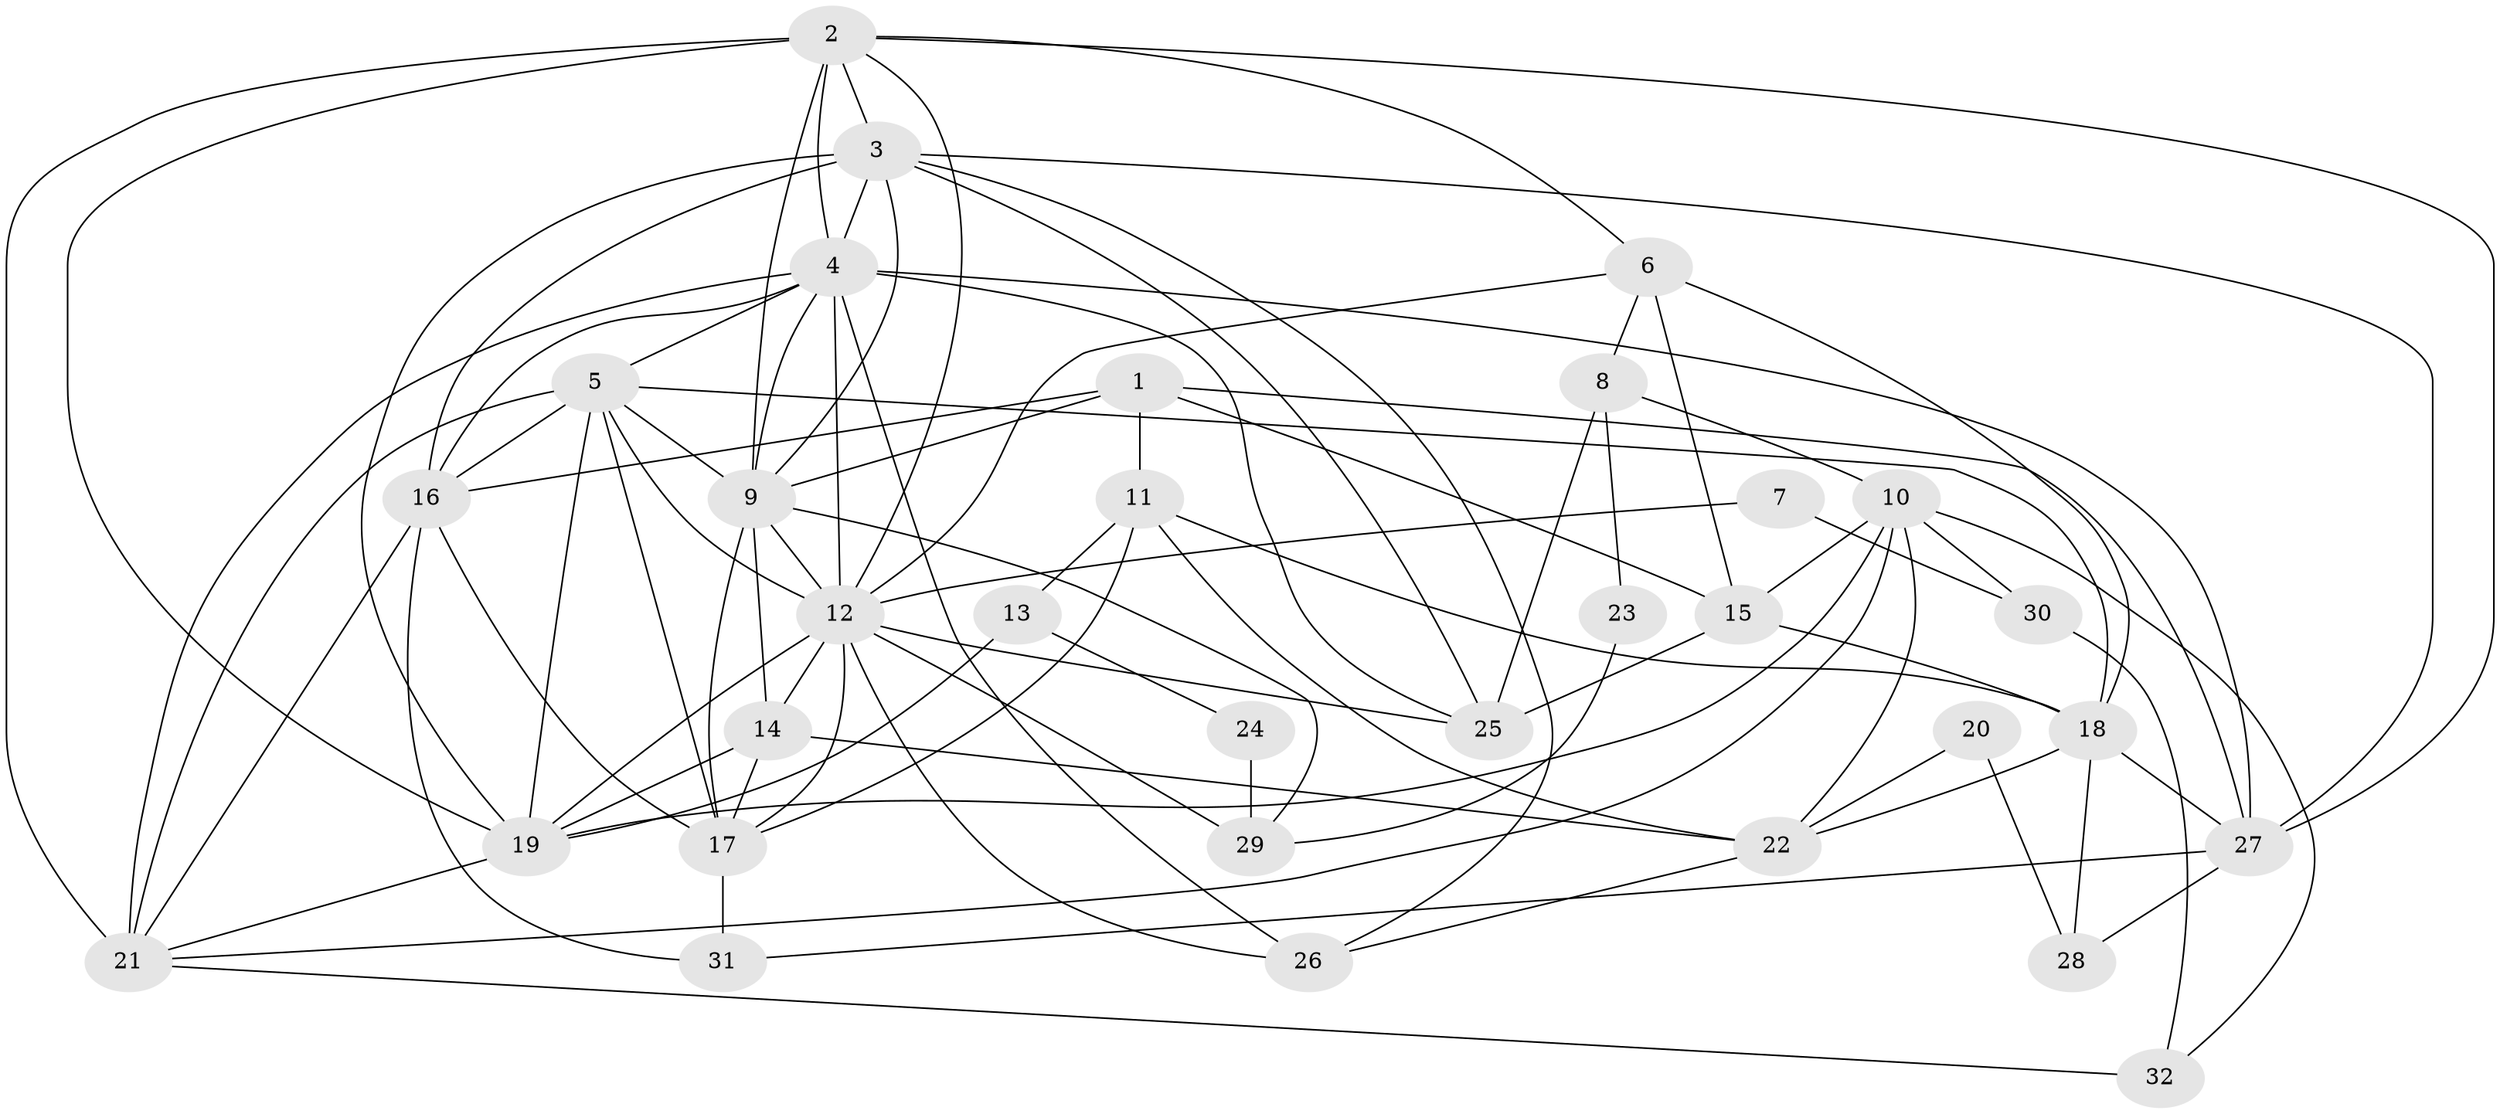 // original degree distribution, {3: 0.358974358974359, 5: 0.16666666666666666, 6: 0.0641025641025641, 2: 0.10256410256410256, 7: 0.038461538461538464, 4: 0.23076923076923078, 8: 0.038461538461538464}
// Generated by graph-tools (version 1.1) at 2025/50/03/04/25 22:50:57]
// undirected, 32 vertices, 88 edges
graph export_dot {
  node [color=gray90,style=filled];
  1;
  2;
  3;
  4;
  5;
  6;
  7;
  8;
  9;
  10;
  11;
  12;
  13;
  14;
  15;
  16;
  17;
  18;
  19;
  20;
  21;
  22;
  23;
  24;
  25;
  26;
  27;
  28;
  29;
  30;
  31;
  32;
  1 -- 9 [weight=1.0];
  1 -- 11 [weight=1.0];
  1 -- 15 [weight=1.0];
  1 -- 16 [weight=1.0];
  1 -- 27 [weight=2.0];
  2 -- 3 [weight=3.0];
  2 -- 4 [weight=1.0];
  2 -- 6 [weight=1.0];
  2 -- 9 [weight=2.0];
  2 -- 12 [weight=1.0];
  2 -- 19 [weight=1.0];
  2 -- 21 [weight=2.0];
  2 -- 27 [weight=1.0];
  3 -- 4 [weight=1.0];
  3 -- 9 [weight=1.0];
  3 -- 16 [weight=1.0];
  3 -- 19 [weight=1.0];
  3 -- 25 [weight=1.0];
  3 -- 26 [weight=1.0];
  3 -- 27 [weight=1.0];
  4 -- 5 [weight=1.0];
  4 -- 9 [weight=1.0];
  4 -- 12 [weight=2.0];
  4 -- 16 [weight=1.0];
  4 -- 21 [weight=2.0];
  4 -- 25 [weight=1.0];
  4 -- 26 [weight=1.0];
  4 -- 27 [weight=1.0];
  5 -- 9 [weight=3.0];
  5 -- 12 [weight=1.0];
  5 -- 16 [weight=1.0];
  5 -- 17 [weight=1.0];
  5 -- 18 [weight=2.0];
  5 -- 19 [weight=1.0];
  5 -- 21 [weight=2.0];
  6 -- 8 [weight=1.0];
  6 -- 12 [weight=1.0];
  6 -- 15 [weight=1.0];
  6 -- 18 [weight=2.0];
  7 -- 12 [weight=1.0];
  7 -- 30 [weight=1.0];
  8 -- 10 [weight=1.0];
  8 -- 23 [weight=1.0];
  8 -- 25 [weight=2.0];
  9 -- 12 [weight=1.0];
  9 -- 14 [weight=2.0];
  9 -- 17 [weight=1.0];
  9 -- 29 [weight=1.0];
  10 -- 15 [weight=1.0];
  10 -- 19 [weight=1.0];
  10 -- 21 [weight=1.0];
  10 -- 22 [weight=1.0];
  10 -- 30 [weight=1.0];
  10 -- 32 [weight=1.0];
  11 -- 13 [weight=1.0];
  11 -- 17 [weight=1.0];
  11 -- 18 [weight=1.0];
  11 -- 22 [weight=1.0];
  12 -- 14 [weight=1.0];
  12 -- 17 [weight=1.0];
  12 -- 19 [weight=1.0];
  12 -- 25 [weight=2.0];
  12 -- 26 [weight=1.0];
  12 -- 29 [weight=2.0];
  13 -- 19 [weight=1.0];
  13 -- 24 [weight=1.0];
  14 -- 17 [weight=1.0];
  14 -- 19 [weight=1.0];
  14 -- 22 [weight=1.0];
  15 -- 18 [weight=1.0];
  15 -- 25 [weight=1.0];
  16 -- 17 [weight=1.0];
  16 -- 21 [weight=1.0];
  16 -- 31 [weight=1.0];
  17 -- 31 [weight=1.0];
  18 -- 22 [weight=1.0];
  18 -- 27 [weight=1.0];
  18 -- 28 [weight=1.0];
  19 -- 21 [weight=1.0];
  20 -- 22 [weight=1.0];
  20 -- 28 [weight=1.0];
  21 -- 32 [weight=1.0];
  22 -- 26 [weight=1.0];
  23 -- 29 [weight=1.0];
  24 -- 29 [weight=1.0];
  27 -- 28 [weight=1.0];
  27 -- 31 [weight=1.0];
  30 -- 32 [weight=1.0];
}

